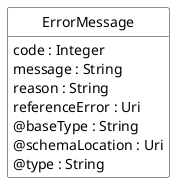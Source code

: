 @startuml
hide circle
hide methods
hide stereotype
show <<Enumeration>> stereotype
skinparam class {
   BackgroundColor<<Enumeration>> #E6F5F7
   BackgroundColor<<Ref>> #FFFFE0
   BackgroundColor<<Pivot>> #FFFFFFF
   BackgroundColor<<SimpleType>> #E2F0DA
   BackgroundColor #FCF2E3
}

class ErrorMessage <<Pivot>> {
    code : Integer
    message : String
    reason : String
    referenceError : Uri
    @baseType : String
    @schemaLocation : Uri
    @type : String
}


@enduml